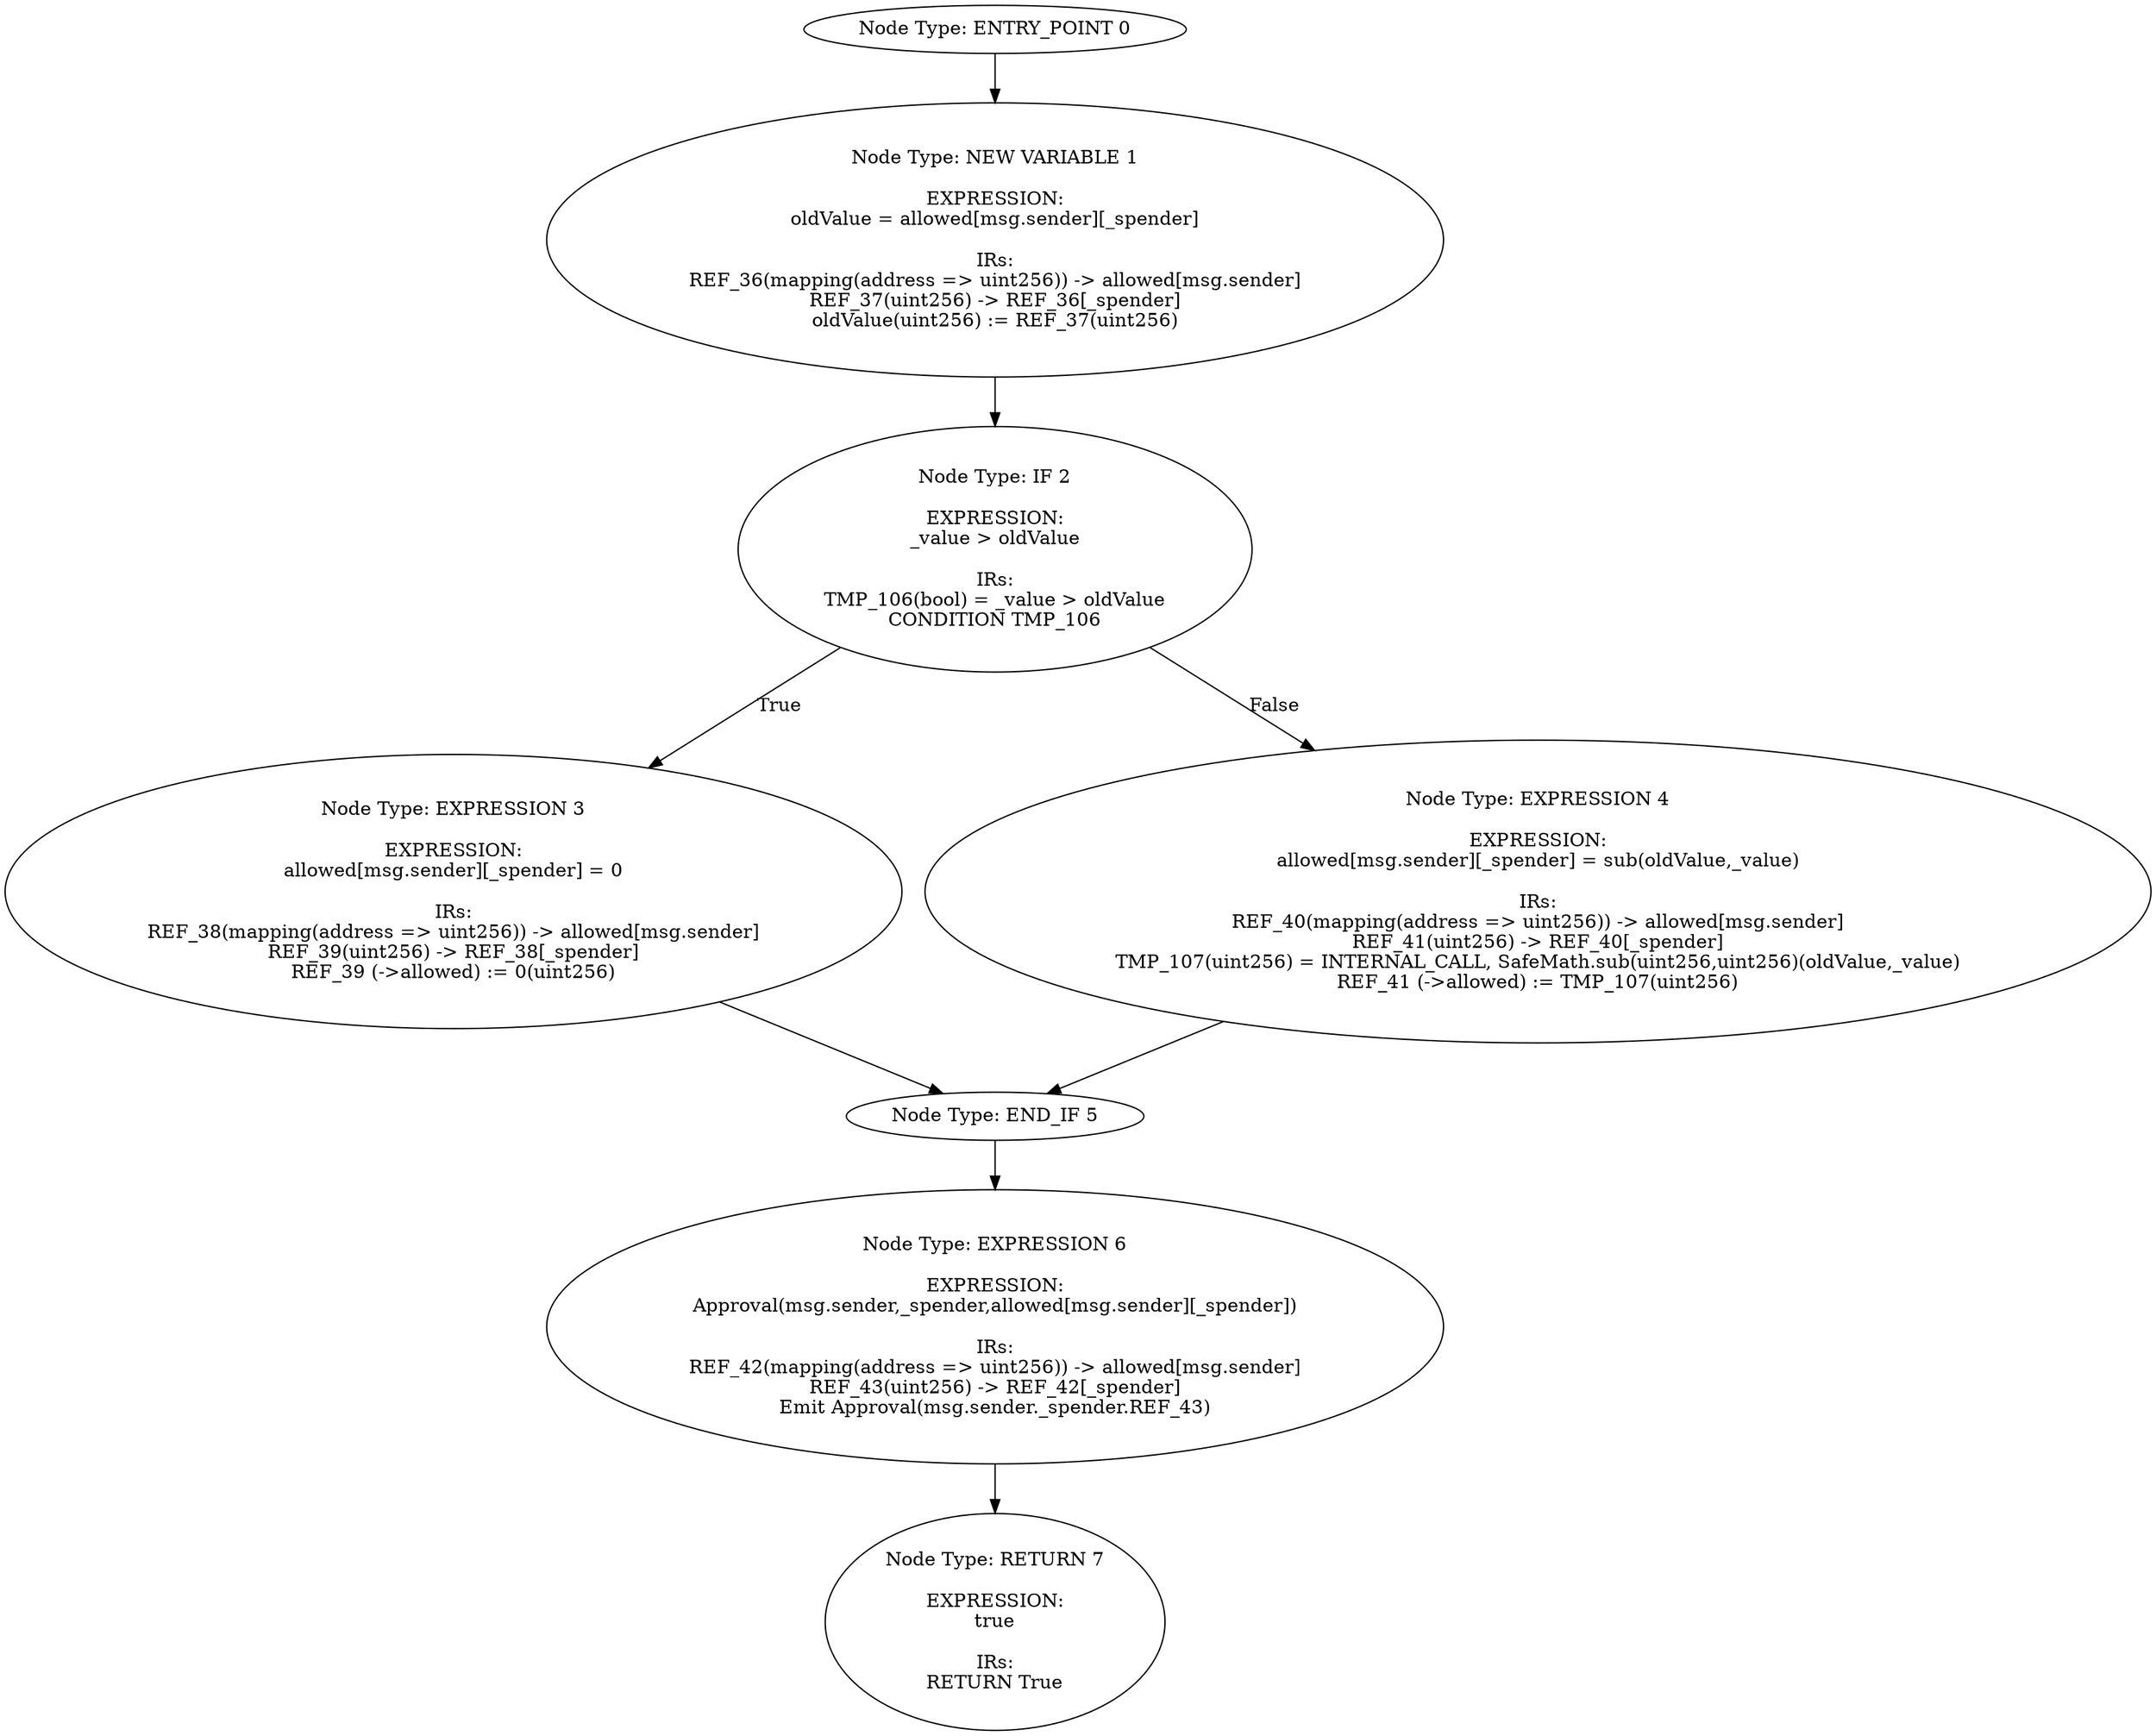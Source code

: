 digraph{
0[label="Node Type: ENTRY_POINT 0
"];
0->1;
1[label="Node Type: NEW VARIABLE 1

EXPRESSION:
oldValue = allowed[msg.sender][_spender]

IRs:
REF_36(mapping(address => uint256)) -> allowed[msg.sender]
REF_37(uint256) -> REF_36[_spender]
oldValue(uint256) := REF_37(uint256)"];
1->2;
2[label="Node Type: IF 2

EXPRESSION:
_value > oldValue

IRs:
TMP_106(bool) = _value > oldValue
CONDITION TMP_106"];
2->3[label="True"];
2->4[label="False"];
3[label="Node Type: EXPRESSION 3

EXPRESSION:
allowed[msg.sender][_spender] = 0

IRs:
REF_38(mapping(address => uint256)) -> allowed[msg.sender]
REF_39(uint256) -> REF_38[_spender]
REF_39 (->allowed) := 0(uint256)"];
3->5;
4[label="Node Type: EXPRESSION 4

EXPRESSION:
allowed[msg.sender][_spender] = sub(oldValue,_value)

IRs:
REF_40(mapping(address => uint256)) -> allowed[msg.sender]
REF_41(uint256) -> REF_40[_spender]
TMP_107(uint256) = INTERNAL_CALL, SafeMath.sub(uint256,uint256)(oldValue,_value)
REF_41 (->allowed) := TMP_107(uint256)"];
4->5;
5[label="Node Type: END_IF 5
"];
5->6;
6[label="Node Type: EXPRESSION 6

EXPRESSION:
Approval(msg.sender,_spender,allowed[msg.sender][_spender])

IRs:
REF_42(mapping(address => uint256)) -> allowed[msg.sender]
REF_43(uint256) -> REF_42[_spender]
Emit Approval(msg.sender._spender.REF_43)"];
6->7;
7[label="Node Type: RETURN 7

EXPRESSION:
true

IRs:
RETURN True"];
}
